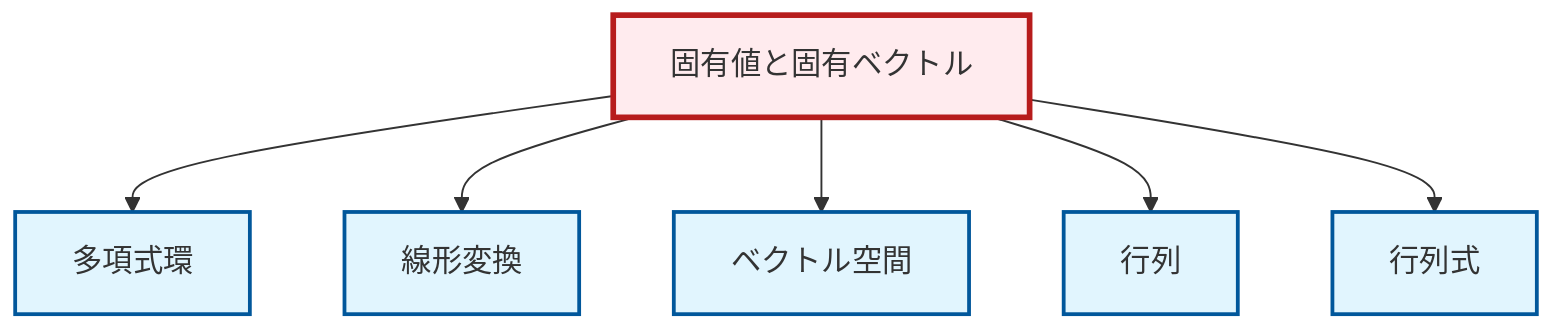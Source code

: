 graph TD
    classDef definition fill:#e1f5fe,stroke:#01579b,stroke-width:2px
    classDef theorem fill:#f3e5f5,stroke:#4a148c,stroke-width:2px
    classDef axiom fill:#fff3e0,stroke:#e65100,stroke-width:2px
    classDef example fill:#e8f5e9,stroke:#1b5e20,stroke-width:2px
    classDef current fill:#ffebee,stroke:#b71c1c,stroke-width:3px
    def-polynomial-ring["多項式環"]:::definition
    def-eigenvalue-eigenvector["固有値と固有ベクトル"]:::definition
    def-linear-transformation["線形変換"]:::definition
    def-vector-space["ベクトル空間"]:::definition
    def-matrix["行列"]:::definition
    def-determinant["行列式"]:::definition
    def-eigenvalue-eigenvector --> def-polynomial-ring
    def-eigenvalue-eigenvector --> def-linear-transformation
    def-eigenvalue-eigenvector --> def-vector-space
    def-eigenvalue-eigenvector --> def-matrix
    def-eigenvalue-eigenvector --> def-determinant
    class def-eigenvalue-eigenvector current